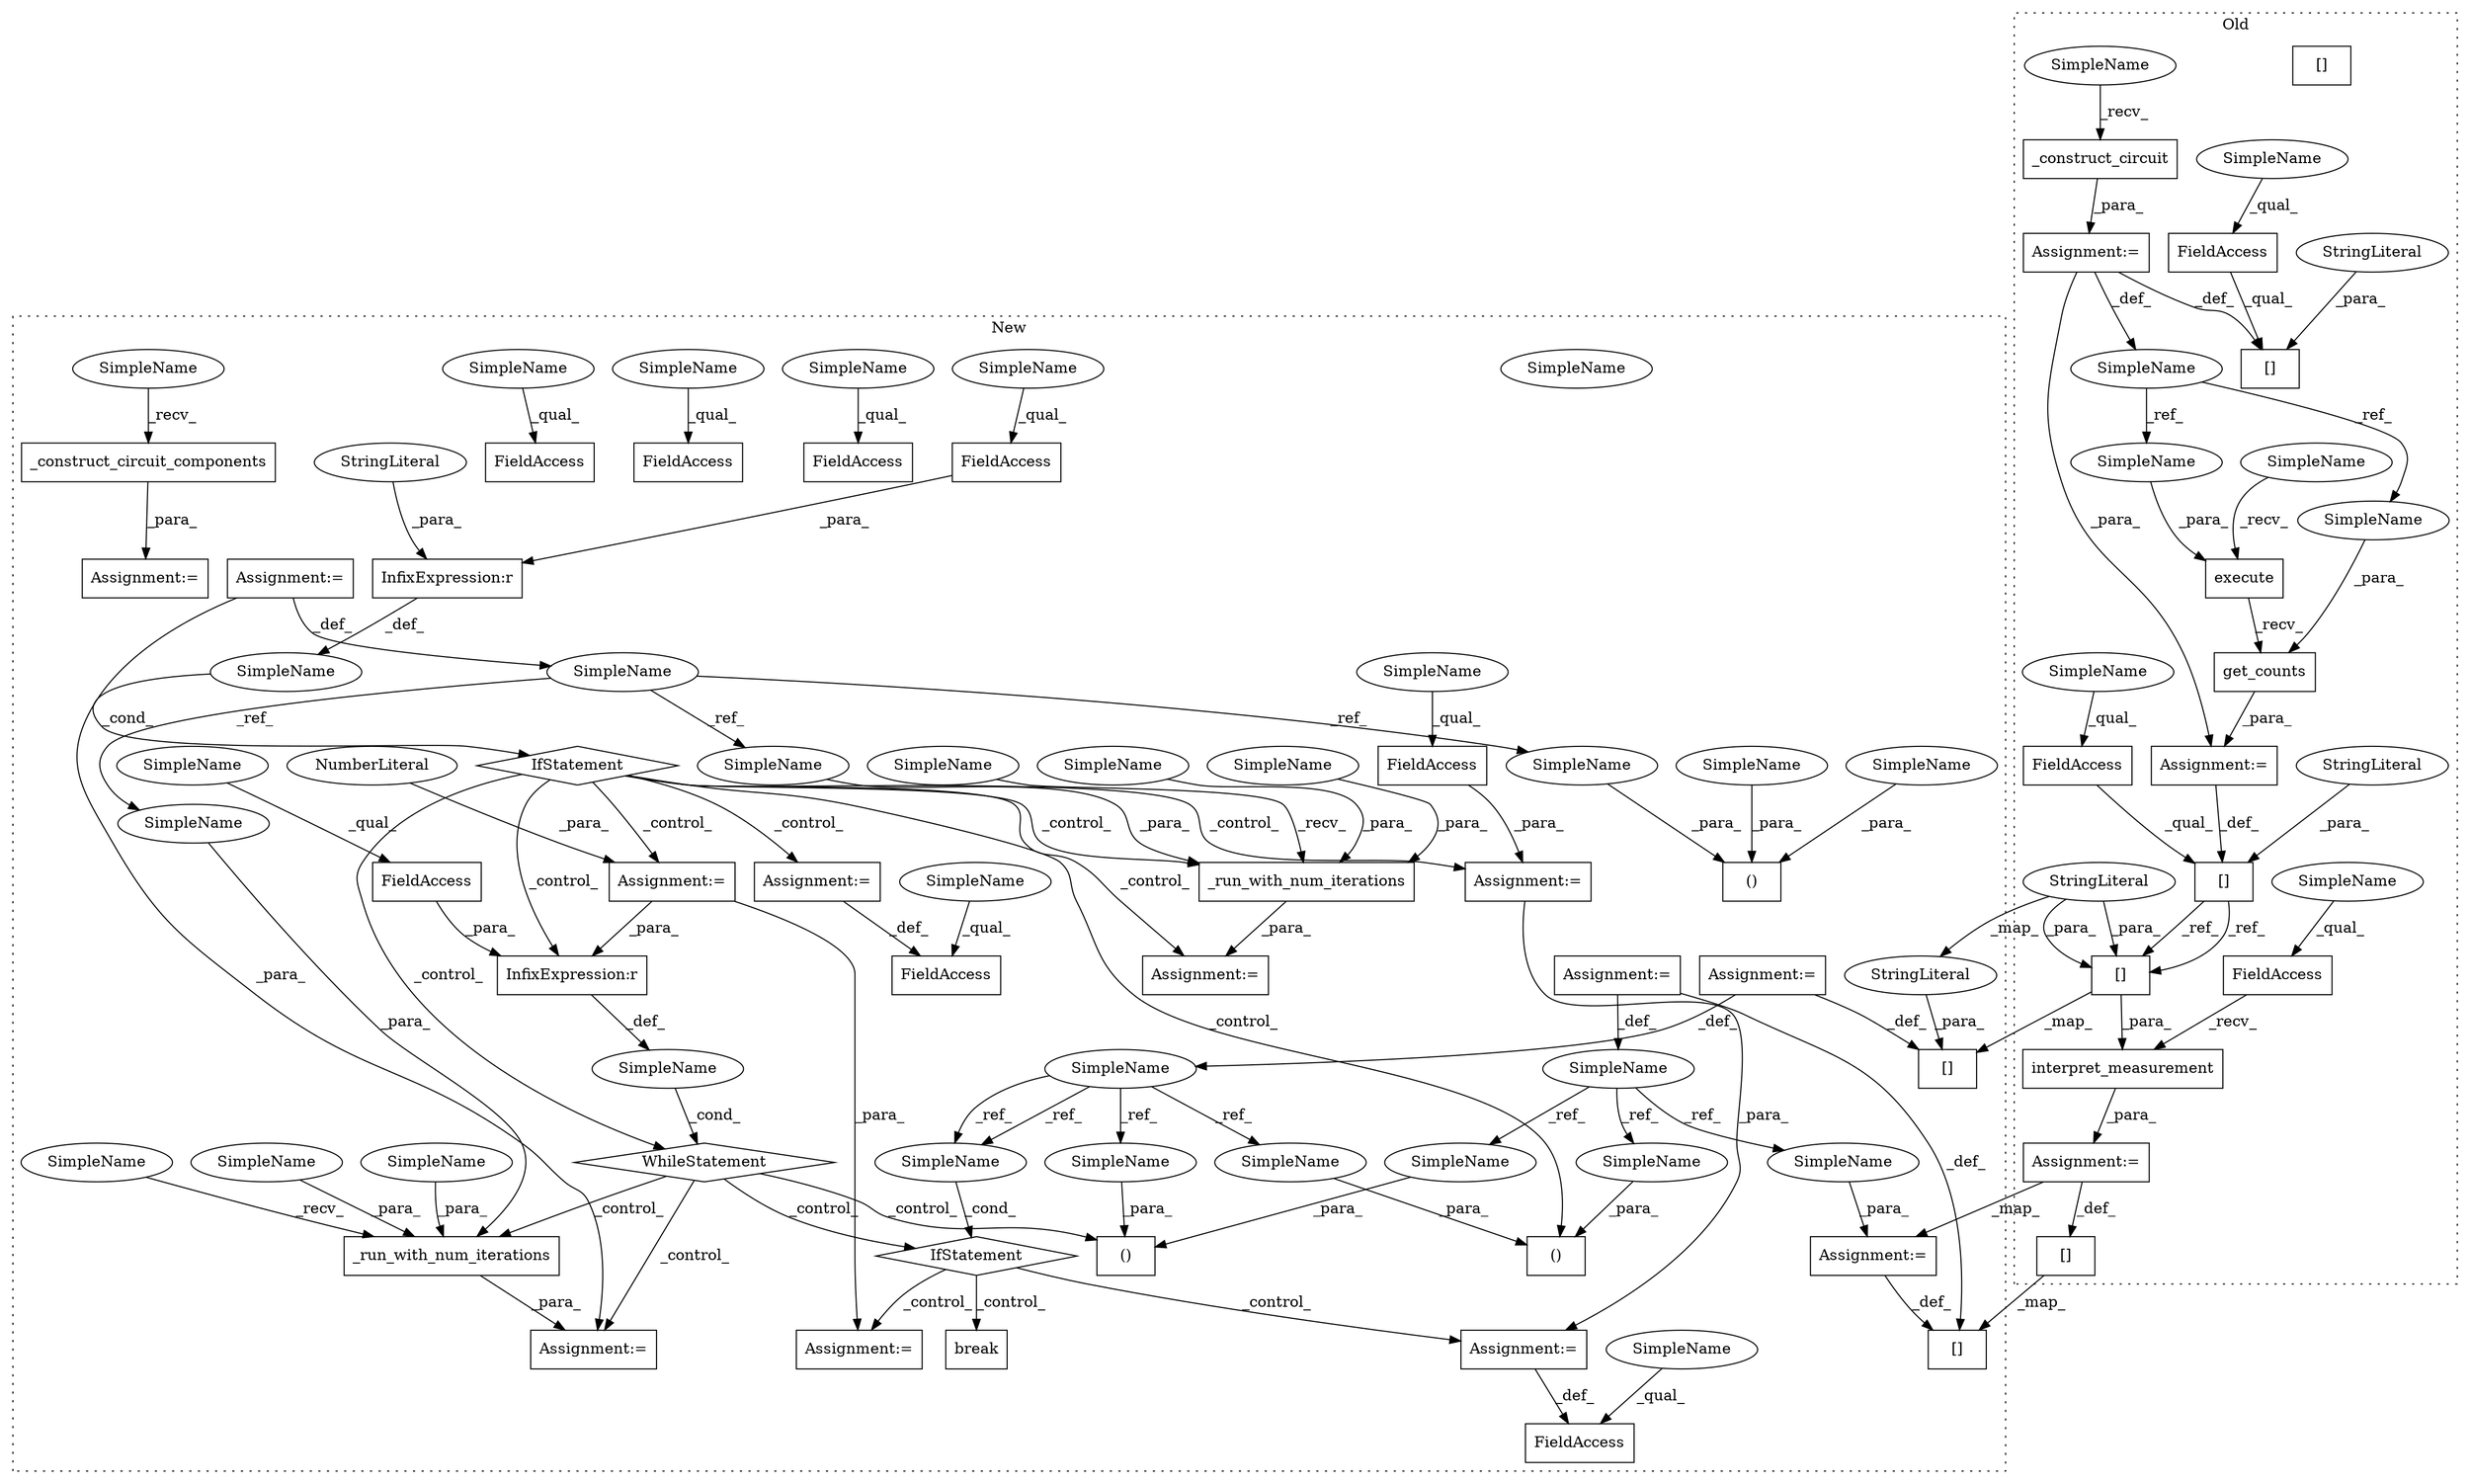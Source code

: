 digraph G {
subgraph cluster0 {
1 [label="get_counts" a="32" s="4288,4301" l="11,1" shape="box"];
3 [label="_construct_circuit" a="32" s="4190" l="20" shape="box"];
4 [label="[]" a="2" s="4245,4269" l="10,1" shape="box"];
5 [label="StringLiteral" a="45" s="4255" l="14" shape="ellipse"];
6 [label="[]" a="2" s="4216,4235" l="10,1" shape="box"];
7 [label="StringLiteral" a="45" s="4226" l="9" shape="ellipse"];
8 [label="execute" a="32" s="4276,4286" l="8,1" shape="box"];
9 [label="SimpleName" a="42" s="4182" l="2" shape="ellipse"];
12 [label="Assignment:=" a="7" s="4327" l="1" shape="box"];
14 [label="[]" a="2" s="4308,4326" l="10,1" shape="box"];
31 [label="FieldAccess" a="22" s="4245" l="9" shape="box"];
37 [label="FieldAccess" a="22" s="4328" l="12" shape="box"];
38 [label="FieldAccess" a="22" s="4216" l="9" shape="box"];
40 [label="interpret_measurement" a="32" s="4341,4388" l="22,1" shape="box"];
47 [label="Assignment:=" a="7" s="4184" l="1" shape="box"];
50 [label="[]" a="2" s="4363,4387" l="10,1" shape="box"];
53 [label="StringLiteral" a="45" s="4373" l="14" shape="ellipse"];
56 [label="Assignment:=" a="7" s="4270" l="1" shape="box"];
62 [label="SimpleName" a="42" s="4185" l="4" shape="ellipse"];
63 [label="SimpleName" a="42" s="4328" l="4" shape="ellipse"];
64 [label="SimpleName" a="42" s="4245" l="4" shape="ellipse"];
65 [label="SimpleName" a="42" s="4271" l="4" shape="ellipse"];
66 [label="SimpleName" a="42" s="4216" l="4" shape="ellipse"];
75 [label="[]" a="2" s="4363,4387" l="10,1" shape="box"];
91 [label="SimpleName" a="42" s="4299" l="2" shape="ellipse"];
92 [label="SimpleName" a="42" s="4284" l="2" shape="ellipse"];
label = "Old";
style="dotted";
}
subgraph cluster1 {
2 [label="()" a="106" s="6228" l="40" shape="box"];
10 [label="SimpleName" a="42" s="5893" l="10" shape="ellipse"];
11 [label="Assignment:=" a="7" s="6923" l="1" shape="box"];
13 [label="[]" a="2" s="6904,6922" l="10,1" shape="box"];
15 [label="()" a="106" s="6574" l="40" shape="box"];
16 [label="SimpleName" a="42" s="5921" l="17" shape="ellipse"];
17 [label="break" a="10" s="6743" l="6" shape="box"];
18 [label="InfixExpression:r" a="27" s="6524" l="4" shape="box"];
19 [label="InfixExpression:r" a="27" s="6138" l="4" shape="box"];
20 [label="FieldAccess" a="22" s="6528" l="24" shape="box"];
21 [label="_run_with_num_iterations" a="32" s="6621,6697" l="25,1" shape="box"];
22 [label="SimpleName" a="42" s="" l="" shape="ellipse"];
23 [label="SimpleName" a="42" s="" l="" shape="ellipse"];
24 [label="StringLiteral" a="45" s="6142" l="8" shape="ellipse"];
25 [label="FieldAccess" a="22" s="6160" l="31" shape="box"];
26 [label="()" a="106" s="6005" l="75" shape="box"];
27 [label="_construct_circuit_components" a="32" s="6087" l="31" shape="box"];
28 [label="FieldAccess" a="22" s="6160" l="31" shape="box"];
29 [label="FieldAccess" a="22" s="6193" l="20" shape="box"];
30 [label="FieldAccess" a="22" s="6128" l="10" shape="box"];
32 [label="SimpleName" a="42" s="6712" l="17" shape="ellipse"];
33 [label="IfStatement" a="25" s="6708,6729" l="4,2" shape="diamond"];
34 [label="FieldAccess" a="22" s="6423" l="31" shape="box"];
35 [label="FieldAccess" a="22" s="6803" l="31" shape="box"];
36 [label="FieldAccess" a="22" s="6803" l="31" shape="box"];
39 [label="IfStatement" a="25" s="6124,6150" l="4,2" shape="diamond"];
41 [label="SimpleName" a="42" s="5948" l="14" shape="ellipse"];
42 [label="Assignment:=" a="7" s="5893" l="10" shape="box"];
43 [label="Assignment:=" a="7" s="6790" l="2" shape="box"];
44 [label="Assignment:=" a="7" s="6080" l="2" shape="box"];
45 [label="Assignment:=" a="7" s="5948" l="14" shape="box"];
46 [label="Assignment:=" a="7" s="6614" l="2" shape="box"];
48 [label="Assignment:=" a="7" s="5921" l="17" shape="box"];
49 [label="[]" a="2" s="6940,6969" l="10,1" shape="box"];
51 [label="Assignment:=" a="7" s="6422" l="1" shape="box"];
52 [label="StringLiteral" a="45" s="6950" l="19" shape="ellipse"];
54 [label="Assignment:=" a="7" s="6268" l="2" shape="box"];
55 [label="Assignment:=" a="7" s="6191" l="2" shape="box"];
57 [label="Assignment:=" a="7" s="6484" l="1" shape="box"];
58 [label="NumberLiteral" a="34" s="6485" l="1" shape="ellipse"];
59 [label="Assignment:=" a="7" s="6834" l="2" shape="box"];
60 [label="WhileStatement" a="61" s="6494,6553" l="7,2" shape="diamond"];
61 [label="_run_with_num_iterations" a="32" s="6275,6351" l="25,1" shape="box"];
67 [label="SimpleName" a="42" s="6423" l="26" shape="ellipse"];
68 [label="SimpleName" a="42" s="6803" l="26" shape="ellipse"];
69 [label="SimpleName" a="42" s="6160" l="26" shape="ellipse"];
70 [label="SimpleName" a="42" s="6160" l="26" shape="ellipse"];
71 [label="SimpleName" a="42" s="6656" l="26" shape="ellipse"];
72 [label="SimpleName" a="42" s="6310" l="26" shape="ellipse"];
73 [label="SimpleName" a="42" s="6803" l="26" shape="ellipse"];
74 [label="SimpleName" a="42" s="6027" l="26" shape="ellipse"];
76 [label="SimpleName" a="42" s="6300" l="9" shape="ellipse"];
77 [label="SimpleName" a="42" s="6005" l="9" shape="ellipse"];
78 [label="SimpleName" a="42" s="6646" l="9" shape="ellipse"];
79 [label="SimpleName" a="42" s="6337" l="14" shape="ellipse"];
80 [label="SimpleName" a="42" s="6683" l="14" shape="ellipse"];
81 [label="SimpleName" a="42" s="6066" l="14" shape="ellipse"];
82 [label="SimpleName" a="42" s="6574" l="10" shape="ellipse"];
83 [label="SimpleName" a="42" s="6924" l="10" shape="ellipse"];
84 [label="SimpleName" a="42" s="6228" l="10" shape="ellipse"];
85 [label="SimpleName" a="42" s="6270" l="4" shape="ellipse"];
86 [label="SimpleName" a="42" s="6193" l="4" shape="ellipse"];
87 [label="SimpleName" a="42" s="6528" l="4" shape="ellipse"];
88 [label="SimpleName" a="42" s="6082" l="4" shape="ellipse"];
89 [label="SimpleName" a="42" s="6128" l="4" shape="ellipse"];
90 [label="SimpleName" a="42" s="6616" l="4" shape="ellipse"];
93 [label="SimpleName" a="42" s="6597" l="17" shape="ellipse"];
94 [label="SimpleName" a="42" s="6712" l="17" shape="ellipse"];
95 [label="SimpleName" a="42" s="6251" l="17" shape="ellipse"];
label = "New";
style="dotted";
}
1 -> 56 [label="_para_"];
3 -> 47 [label="_para_"];
4 -> 75 [label="_ref_"];
4 -> 75 [label="_ref_"];
5 -> 4 [label="_para_"];
7 -> 6 [label="_para_"];
8 -> 1 [label="_recv_"];
9 -> 92 [label="_ref_"];
9 -> 91 [label="_ref_"];
10 -> 82 [label="_ref_"];
10 -> 83 [label="_ref_"];
10 -> 84 [label="_ref_"];
11 -> 13 [label="_def_"];
12 -> 11 [label="_map_"];
12 -> 14 [label="_def_"];
14 -> 13 [label="_map_"];
16 -> 94 [label="_ref_"];
16 -> 94 [label="_ref_"];
16 -> 93 [label="_ref_"];
16 -> 95 [label="_ref_"];
18 -> 23 [label="_def_"];
19 -> 22 [label="_def_"];
20 -> 18 [label="_para_"];
21 -> 46 [label="_para_"];
22 -> 39 [label="_cond_"];
23 -> 60 [label="_cond_"];
24 -> 19 [label="_para_"];
27 -> 44 [label="_para_"];
30 -> 19 [label="_para_"];
31 -> 4 [label="_qual_"];
33 -> 43 [label="_control_"];
33 -> 17 [label="_control_"];
33 -> 59 [label="_control_"];
34 -> 51 [label="_para_"];
37 -> 40 [label="_recv_"];
38 -> 6 [label="_qual_"];
39 -> 54 [label="_control_"];
39 -> 57 [label="_control_"];
39 -> 18 [label="_control_"];
39 -> 55 [label="_control_"];
39 -> 60 [label="_control_"];
39 -> 2 [label="_control_"];
39 -> 51 [label="_control_"];
39 -> 61 [label="_control_"];
40 -> 12 [label="_para_"];
41 -> 79 [label="_ref_"];
41 -> 80 [label="_ref_"];
41 -> 81 [label="_ref_"];
42 -> 13 [label="_def_"];
42 -> 10 [label="_def_"];
45 -> 46 [label="_para_"];
45 -> 41 [label="_def_"];
47 -> 9 [label="_def_"];
47 -> 6 [label="_def_"];
47 -> 56 [label="_para_"];
48 -> 16 [label="_def_"];
48 -> 49 [label="_def_"];
51 -> 59 [label="_para_"];
52 -> 49 [label="_para_"];
53 -> 52 [label="_map_"];
53 -> 75 [label="_para_"];
53 -> 75 [label="_para_"];
55 -> 28 [label="_def_"];
56 -> 4 [label="_def_"];
57 -> 43 [label="_para_"];
57 -> 18 [label="_para_"];
58 -> 57 [label="_para_"];
59 -> 35 [label="_def_"];
60 -> 46 [label="_control_"];
60 -> 15 [label="_control_"];
60 -> 21 [label="_control_"];
60 -> 33 [label="_control_"];
61 -> 54 [label="_para_"];
62 -> 3 [label="_recv_"];
63 -> 37 [label="_qual_"];
64 -> 31 [label="_qual_"];
65 -> 8 [label="_recv_"];
66 -> 38 [label="_qual_"];
67 -> 34 [label="_qual_"];
68 -> 36 [label="_qual_"];
69 -> 25 [label="_qual_"];
70 -> 28 [label="_qual_"];
71 -> 21 [label="_para_"];
72 -> 61 [label="_para_"];
73 -> 35 [label="_qual_"];
74 -> 26 [label="_para_"];
75 -> 40 [label="_para_"];
75 -> 49 [label="_map_"];
76 -> 61 [label="_para_"];
77 -> 26 [label="_para_"];
78 -> 21 [label="_para_"];
79 -> 61 [label="_para_"];
80 -> 21 [label="_para_"];
81 -> 26 [label="_para_"];
82 -> 15 [label="_para_"];
83 -> 11 [label="_para_"];
84 -> 2 [label="_para_"];
85 -> 61 [label="_recv_"];
86 -> 29 [label="_qual_"];
87 -> 20 [label="_qual_"];
88 -> 27 [label="_recv_"];
89 -> 30 [label="_qual_"];
90 -> 21 [label="_recv_"];
91 -> 1 [label="_para_"];
92 -> 8 [label="_para_"];
93 -> 15 [label="_para_"];
94 -> 33 [label="_cond_"];
95 -> 2 [label="_para_"];
}
